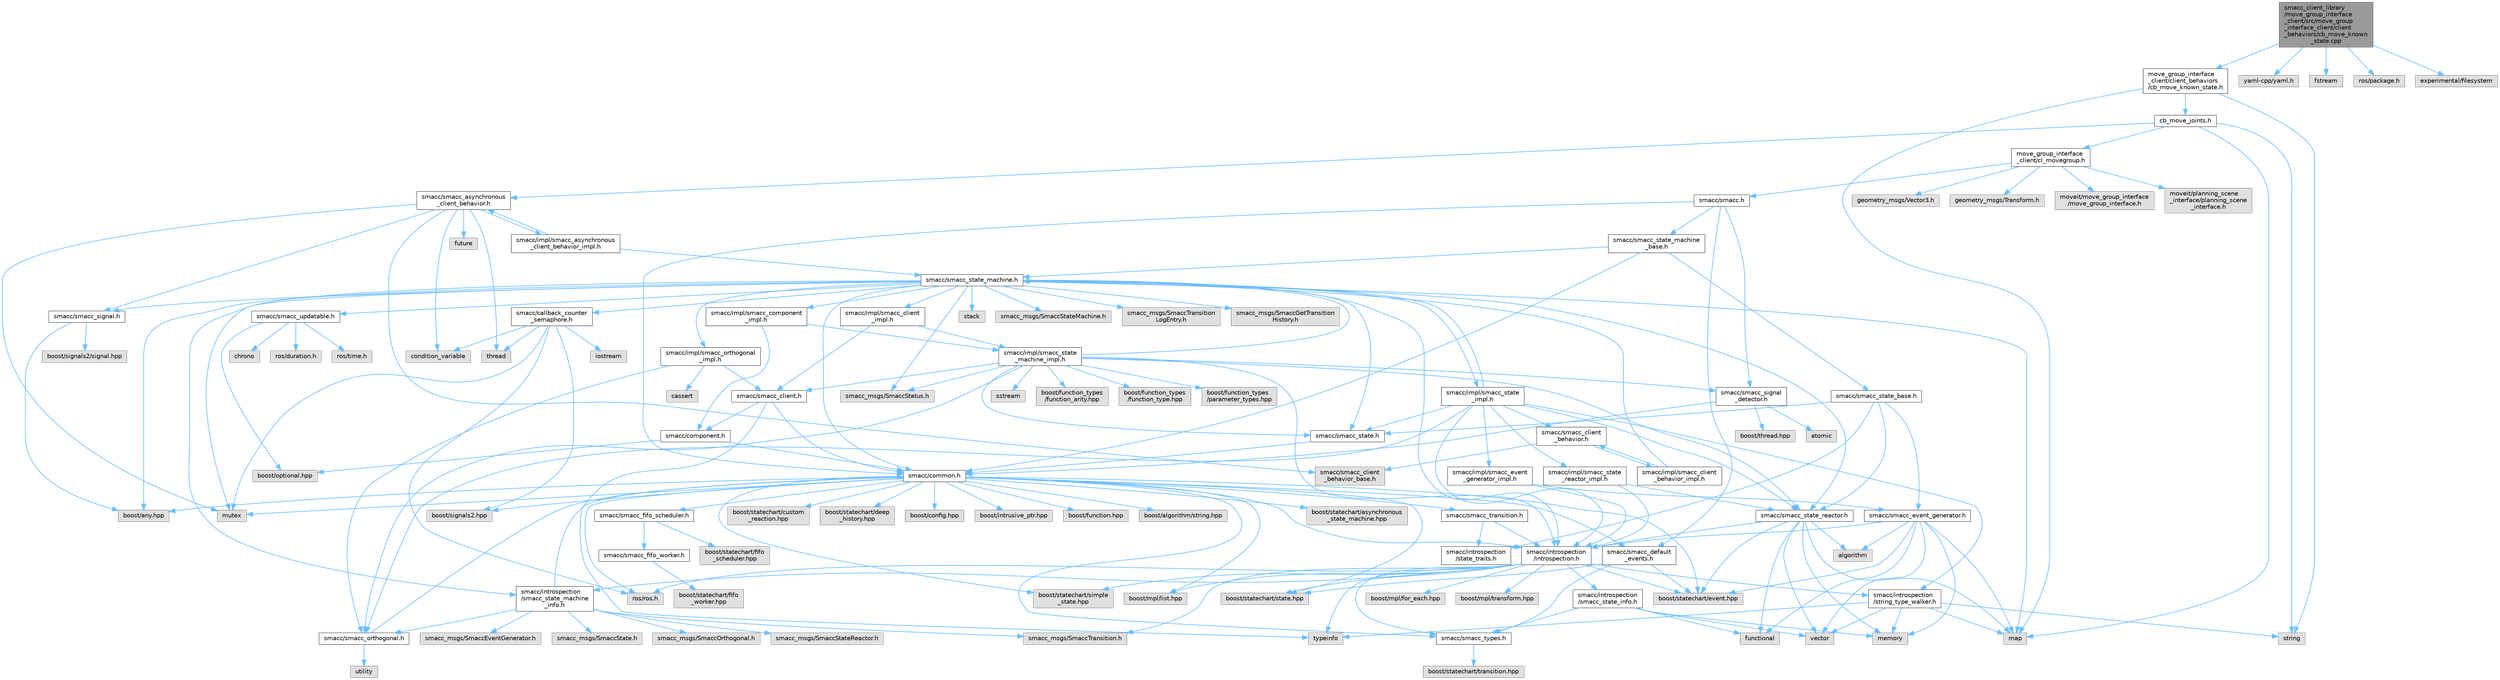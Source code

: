 digraph "smacc_client_library/move_group_interface_client/src/move_group_interface_client/client_behaviors/cb_move_known_state.cpp"
{
 // LATEX_PDF_SIZE
  bgcolor="transparent";
  edge [fontname=Helvetica,fontsize=10,labelfontname=Helvetica,labelfontsize=10];
  node [fontname=Helvetica,fontsize=10,shape=box,height=0.2,width=0.4];
  Node1 [label="smacc_client_library\l/move_group_interface\l_client/src/move_group\l_interface_client/client\l_behaviors/cb_move_known\l_state.cpp",height=0.2,width=0.4,color="gray40", fillcolor="grey60", style="filled", fontcolor="black",tooltip=" "];
  Node1 -> Node2 [color="steelblue1",style="solid"];
  Node2 [label="move_group_interface\l_client/client_behaviors\l/cb_move_known_state.h",height=0.2,width=0.4,color="grey40", fillcolor="white", style="filled",URL="$cb__move__known__state_8h.html",tooltip=" "];
  Node2 -> Node3 [color="steelblue1",style="solid"];
  Node3 [label="cb_move_joints.h",height=0.2,width=0.4,color="grey40", fillcolor="white", style="filled",URL="$cb__move__joints_8h.html",tooltip=" "];
  Node3 -> Node4 [color="steelblue1",style="solid"];
  Node4 [label="move_group_interface\l_client/cl_movegroup.h",height=0.2,width=0.4,color="grey40", fillcolor="white", style="filled",URL="$cl__movegroup_8h.html",tooltip=" "];
  Node4 -> Node5 [color="steelblue1",style="solid"];
  Node5 [label="smacc/smacc.h",height=0.2,width=0.4,color="grey40", fillcolor="white", style="filled",URL="$smacc_8h.html",tooltip=" "];
  Node5 -> Node6 [color="steelblue1",style="solid"];
  Node6 [label="smacc/common.h",height=0.2,width=0.4,color="grey40", fillcolor="white", style="filled",URL="$common_8h.html",tooltip=" "];
  Node6 -> Node7 [color="steelblue1",style="solid"];
  Node7 [label="boost/statechart/state.hpp",height=0.2,width=0.4,color="grey60", fillcolor="#E0E0E0", style="filled",tooltip=" "];
  Node6 -> Node8 [color="steelblue1",style="solid"];
  Node8 [label="boost/statechart/simple\l_state.hpp",height=0.2,width=0.4,color="grey60", fillcolor="#E0E0E0", style="filled",tooltip=" "];
  Node6 -> Node9 [color="steelblue1",style="solid"];
  Node9 [label="boost/statechart/event.hpp",height=0.2,width=0.4,color="grey60", fillcolor="#E0E0E0", style="filled",tooltip=" "];
  Node6 -> Node10 [color="steelblue1",style="solid"];
  Node10 [label="boost/statechart/asynchronous\l_state_machine.hpp",height=0.2,width=0.4,color="grey60", fillcolor="#E0E0E0", style="filled",tooltip=" "];
  Node6 -> Node11 [color="steelblue1",style="solid"];
  Node11 [label="boost/statechart/custom\l_reaction.hpp",height=0.2,width=0.4,color="grey60", fillcolor="#E0E0E0", style="filled",tooltip=" "];
  Node6 -> Node12 [color="steelblue1",style="solid"];
  Node12 [label="boost/statechart/deep\l_history.hpp",height=0.2,width=0.4,color="grey60", fillcolor="#E0E0E0", style="filled",tooltip=" "];
  Node6 -> Node13 [color="steelblue1",style="solid"];
  Node13 [label="boost/config.hpp",height=0.2,width=0.4,color="grey60", fillcolor="#E0E0E0", style="filled",tooltip=" "];
  Node6 -> Node14 [color="steelblue1",style="solid"];
  Node14 [label="boost/intrusive_ptr.hpp",height=0.2,width=0.4,color="grey60", fillcolor="#E0E0E0", style="filled",tooltip=" "];
  Node6 -> Node15 [color="steelblue1",style="solid"];
  Node15 [label="boost/function.hpp",height=0.2,width=0.4,color="grey60", fillcolor="#E0E0E0", style="filled",tooltip=" "];
  Node6 -> Node16 [color="steelblue1",style="solid"];
  Node16 [label="boost/signals2.hpp",height=0.2,width=0.4,color="grey60", fillcolor="#E0E0E0", style="filled",tooltip=" "];
  Node6 -> Node17 [color="steelblue1",style="solid"];
  Node17 [label="boost/mpl/list.hpp",height=0.2,width=0.4,color="grey60", fillcolor="#E0E0E0", style="filled",tooltip=" "];
  Node6 -> Node18 [color="steelblue1",style="solid"];
  Node18 [label="boost/any.hpp",height=0.2,width=0.4,color="grey60", fillcolor="#E0E0E0", style="filled",tooltip=" "];
  Node6 -> Node19 [color="steelblue1",style="solid"];
  Node19 [label="boost/algorithm/string.hpp",height=0.2,width=0.4,color="grey60", fillcolor="#E0E0E0", style="filled",tooltip=" "];
  Node6 -> Node20 [color="steelblue1",style="solid"];
  Node20 [label="mutex",height=0.2,width=0.4,color="grey60", fillcolor="#E0E0E0", style="filled",tooltip=" "];
  Node6 -> Node21 [color="steelblue1",style="solid"];
  Node21 [label="ros/ros.h",height=0.2,width=0.4,color="grey60", fillcolor="#E0E0E0", style="filled",tooltip=" "];
  Node6 -> Node22 [color="steelblue1",style="solid"];
  Node22 [label="smacc/smacc_fifo_scheduler.h",height=0.2,width=0.4,color="grey40", fillcolor="white", style="filled",URL="$smacc__fifo__scheduler_8h.html",tooltip=" "];
  Node22 -> Node23 [color="steelblue1",style="solid"];
  Node23 [label="boost/statechart/fifo\l_scheduler.hpp",height=0.2,width=0.4,color="grey60", fillcolor="#E0E0E0", style="filled",tooltip=" "];
  Node22 -> Node24 [color="steelblue1",style="solid"];
  Node24 [label="smacc/smacc_fifo_worker.h",height=0.2,width=0.4,color="grey40", fillcolor="white", style="filled",URL="$smacc__fifo__worker_8h.html",tooltip=" "];
  Node24 -> Node25 [color="steelblue1",style="solid"];
  Node25 [label="boost/statechart/fifo\l_worker.hpp",height=0.2,width=0.4,color="grey60", fillcolor="#E0E0E0", style="filled",tooltip=" "];
  Node6 -> Node26 [color="steelblue1",style="solid"];
  Node26 [label="smacc/smacc_types.h",height=0.2,width=0.4,color="grey40", fillcolor="white", style="filled",URL="$smacc__types_8h.html",tooltip=" "];
  Node26 -> Node27 [color="steelblue1",style="solid"];
  Node27 [label="boost/statechart/transition.hpp",height=0.2,width=0.4,color="grey60", fillcolor="#E0E0E0", style="filled",tooltip=" "];
  Node6 -> Node28 [color="steelblue1",style="solid"];
  Node28 [label="smacc/introspection\l/introspection.h",height=0.2,width=0.4,color="grey40", fillcolor="white", style="filled",URL="$introspection_8h.html",tooltip=" "];
  Node28 -> Node7 [color="steelblue1",style="solid"];
  Node28 -> Node8 [color="steelblue1",style="solid"];
  Node28 -> Node9 [color="steelblue1",style="solid"];
  Node28 -> Node21 [color="steelblue1",style="solid"];
  Node28 -> Node29 [color="steelblue1",style="solid"];
  Node29 [label="typeinfo",height=0.2,width=0.4,color="grey60", fillcolor="#E0E0E0", style="filled",tooltip=" "];
  Node28 -> Node17 [color="steelblue1",style="solid"];
  Node28 -> Node30 [color="steelblue1",style="solid"];
  Node30 [label="boost/mpl/for_each.hpp",height=0.2,width=0.4,color="grey60", fillcolor="#E0E0E0", style="filled",tooltip=" "];
  Node28 -> Node31 [color="steelblue1",style="solid"];
  Node31 [label="boost/mpl/transform.hpp",height=0.2,width=0.4,color="grey60", fillcolor="#E0E0E0", style="filled",tooltip=" "];
  Node28 -> Node26 [color="steelblue1",style="solid"];
  Node28 -> Node32 [color="steelblue1",style="solid"];
  Node32 [label="smacc/introspection\l/string_type_walker.h",height=0.2,width=0.4,color="grey40", fillcolor="white", style="filled",URL="$string__type__walker_8h.html",tooltip=" "];
  Node32 -> Node33 [color="steelblue1",style="solid"];
  Node33 [label="string",height=0.2,width=0.4,color="grey60", fillcolor="#E0E0E0", style="filled",tooltip=" "];
  Node32 -> Node34 [color="steelblue1",style="solid"];
  Node34 [label="memory",height=0.2,width=0.4,color="grey60", fillcolor="#E0E0E0", style="filled",tooltip=" "];
  Node32 -> Node35 [color="steelblue1",style="solid"];
  Node35 [label="vector",height=0.2,width=0.4,color="grey60", fillcolor="#E0E0E0", style="filled",tooltip=" "];
  Node32 -> Node29 [color="steelblue1",style="solid"];
  Node32 -> Node36 [color="steelblue1",style="solid"];
  Node36 [label="map",height=0.2,width=0.4,color="grey60", fillcolor="#E0E0E0", style="filled",tooltip=" "];
  Node28 -> Node37 [color="steelblue1",style="solid"];
  Node37 [label="smacc/introspection\l/smacc_state_info.h",height=0.2,width=0.4,color="grey40", fillcolor="white", style="filled",URL="$smacc__state__info_8h.html",tooltip=" "];
  Node37 -> Node34 [color="steelblue1",style="solid"];
  Node37 -> Node38 [color="steelblue1",style="solid"];
  Node38 [label="functional",height=0.2,width=0.4,color="grey60", fillcolor="#E0E0E0", style="filled",tooltip=" "];
  Node37 -> Node35 [color="steelblue1",style="solid"];
  Node37 -> Node26 [color="steelblue1",style="solid"];
  Node28 -> Node39 [color="steelblue1",style="solid"];
  Node39 [label="smacc_msgs/SmaccTransition.h",height=0.2,width=0.4,color="grey60", fillcolor="#E0E0E0", style="filled",tooltip=" "];
  Node28 -> Node40 [color="steelblue1",style="solid"];
  Node40 [label="smacc/introspection\l/smacc_state_machine\l_info.h",height=0.2,width=0.4,color="grey40", fillcolor="white", style="filled",URL="$smacc__state__machine__info_8h.html",tooltip=" "];
  Node40 -> Node6 [color="steelblue1",style="solid"];
  Node40 -> Node41 [color="steelblue1",style="solid"];
  Node41 [label="smacc/smacc_orthogonal.h",height=0.2,width=0.4,color="grey40", fillcolor="white", style="filled",URL="$smacc__orthogonal_8h.html",tooltip=" "];
  Node41 -> Node6 [color="steelblue1",style="solid"];
  Node41 -> Node42 [color="steelblue1",style="solid"];
  Node42 [label="utility",height=0.2,width=0.4,color="grey60", fillcolor="#E0E0E0", style="filled",tooltip=" "];
  Node40 -> Node43 [color="steelblue1",style="solid"];
  Node43 [label="smacc_msgs/SmaccState.h",height=0.2,width=0.4,color="grey60", fillcolor="#E0E0E0", style="filled",tooltip=" "];
  Node40 -> Node39 [color="steelblue1",style="solid"];
  Node40 -> Node44 [color="steelblue1",style="solid"];
  Node44 [label="smacc_msgs/SmaccOrthogonal.h",height=0.2,width=0.4,color="grey60", fillcolor="#E0E0E0", style="filled",tooltip=" "];
  Node40 -> Node45 [color="steelblue1",style="solid"];
  Node45 [label="smacc_msgs/SmaccStateReactor.h",height=0.2,width=0.4,color="grey60", fillcolor="#E0E0E0", style="filled",tooltip=" "];
  Node40 -> Node46 [color="steelblue1",style="solid"];
  Node46 [label="smacc_msgs/SmaccEventGenerator.h",height=0.2,width=0.4,color="grey60", fillcolor="#E0E0E0", style="filled",tooltip=" "];
  Node6 -> Node47 [color="steelblue1",style="solid"];
  Node47 [label="smacc/smacc_default\l_events.h",height=0.2,width=0.4,color="grey40", fillcolor="white", style="filled",URL="$smacc__default__events_8h.html",tooltip=" "];
  Node47 -> Node7 [color="steelblue1",style="solid"];
  Node47 -> Node9 [color="steelblue1",style="solid"];
  Node47 -> Node26 [color="steelblue1",style="solid"];
  Node6 -> Node48 [color="steelblue1",style="solid"];
  Node48 [label="smacc/smacc_transition.h",height=0.2,width=0.4,color="grey40", fillcolor="white", style="filled",URL="$smacc__transition_8h.html",tooltip=" "];
  Node48 -> Node28 [color="steelblue1",style="solid"];
  Node48 -> Node49 [color="steelblue1",style="solid"];
  Node49 [label="smacc/introspection\l/state_traits.h",height=0.2,width=0.4,color="grey40", fillcolor="white", style="filled",URL="$state__traits_8h.html",tooltip=" "];
  Node5 -> Node50 [color="steelblue1",style="solid"];
  Node50 [label="smacc/smacc_state_machine\l_base.h",height=0.2,width=0.4,color="grey40", fillcolor="white", style="filled",URL="$smacc__state__machine__base_8h.html",tooltip=" "];
  Node50 -> Node6 [color="steelblue1",style="solid"];
  Node50 -> Node51 [color="steelblue1",style="solid"];
  Node51 [label="smacc/smacc_state_base.h",height=0.2,width=0.4,color="grey40", fillcolor="white", style="filled",URL="$smacc__state__base_8h.html",tooltip=" "];
  Node51 -> Node52 [color="steelblue1",style="solid"];
  Node52 [label="smacc/smacc_state.h",height=0.2,width=0.4,color="grey40", fillcolor="white", style="filled",URL="$smacc__state_8h.html",tooltip=" "];
  Node52 -> Node6 [color="steelblue1",style="solid"];
  Node51 -> Node53 [color="steelblue1",style="solid"];
  Node53 [label="smacc/smacc_state_reactor.h",height=0.2,width=0.4,color="grey40", fillcolor="white", style="filled",URL="$smacc__state__reactor_8h.html",tooltip=" "];
  Node53 -> Node38 [color="steelblue1",style="solid"];
  Node53 -> Node34 [color="steelblue1",style="solid"];
  Node53 -> Node35 [color="steelblue1",style="solid"];
  Node53 -> Node54 [color="steelblue1",style="solid"];
  Node54 [label="algorithm",height=0.2,width=0.4,color="grey60", fillcolor="#E0E0E0", style="filled",tooltip=" "];
  Node53 -> Node28 [color="steelblue1",style="solid"];
  Node53 -> Node9 [color="steelblue1",style="solid"];
  Node53 -> Node36 [color="steelblue1",style="solid"];
  Node51 -> Node55 [color="steelblue1",style="solid"];
  Node55 [label="smacc/smacc_event_generator.h",height=0.2,width=0.4,color="grey40", fillcolor="white", style="filled",URL="$smacc__event__generator_8h.html",tooltip=" "];
  Node55 -> Node38 [color="steelblue1",style="solid"];
  Node55 -> Node34 [color="steelblue1",style="solid"];
  Node55 -> Node35 [color="steelblue1",style="solid"];
  Node55 -> Node54 [color="steelblue1",style="solid"];
  Node55 -> Node28 [color="steelblue1",style="solid"];
  Node55 -> Node9 [color="steelblue1",style="solid"];
  Node55 -> Node36 [color="steelblue1",style="solid"];
  Node51 -> Node49 [color="steelblue1",style="solid"];
  Node50 -> Node56 [color="steelblue1",style="solid"];
  Node56 [label="smacc/smacc_state_machine.h",height=0.2,width=0.4,color="grey40", fillcolor="white", style="filled",URL="$smacc__state__machine_8h.html",tooltip=" "];
  Node56 -> Node18 [color="steelblue1",style="solid"];
  Node56 -> Node36 [color="steelblue1",style="solid"];
  Node56 -> Node20 [color="steelblue1",style="solid"];
  Node56 -> Node57 [color="steelblue1",style="solid"];
  Node57 [label="stack",height=0.2,width=0.4,color="grey60", fillcolor="#E0E0E0", style="filled",tooltip=" "];
  Node56 -> Node6 [color="steelblue1",style="solid"];
  Node56 -> Node28 [color="steelblue1",style="solid"];
  Node56 -> Node40 [color="steelblue1",style="solid"];
  Node56 -> Node58 [color="steelblue1",style="solid"];
  Node58 [label="smacc/smacc_updatable.h",height=0.2,width=0.4,color="grey40", fillcolor="white", style="filled",URL="$smacc__updatable_8h.html",tooltip=" "];
  Node58 -> Node59 [color="steelblue1",style="solid"];
  Node59 [label="chrono",height=0.2,width=0.4,color="grey60", fillcolor="#E0E0E0", style="filled",tooltip=" "];
  Node58 -> Node60 [color="steelblue1",style="solid"];
  Node60 [label="boost/optional.hpp",height=0.2,width=0.4,color="grey60", fillcolor="#E0E0E0", style="filled",tooltip=" "];
  Node58 -> Node61 [color="steelblue1",style="solid"];
  Node61 [label="ros/duration.h",height=0.2,width=0.4,color="grey60", fillcolor="#E0E0E0", style="filled",tooltip=" "];
  Node58 -> Node62 [color="steelblue1",style="solid"];
  Node62 [label="ros/time.h",height=0.2,width=0.4,color="grey60", fillcolor="#E0E0E0", style="filled",tooltip=" "];
  Node56 -> Node63 [color="steelblue1",style="solid"];
  Node63 [label="smacc/smacc_signal.h",height=0.2,width=0.4,color="grey40", fillcolor="white", style="filled",URL="$smacc__signal_8h.html",tooltip=" "];
  Node63 -> Node64 [color="steelblue1",style="solid"];
  Node64 [label="boost/signals2/signal.hpp",height=0.2,width=0.4,color="grey60", fillcolor="#E0E0E0", style="filled",tooltip=" "];
  Node63 -> Node18 [color="steelblue1",style="solid"];
  Node56 -> Node65 [color="steelblue1",style="solid"];
  Node65 [label="smacc_msgs/SmaccStateMachine.h",height=0.2,width=0.4,color="grey60", fillcolor="#E0E0E0", style="filled",tooltip=" "];
  Node56 -> Node66 [color="steelblue1",style="solid"];
  Node66 [label="smacc_msgs/SmaccTransition\lLogEntry.h",height=0.2,width=0.4,color="grey60", fillcolor="#E0E0E0", style="filled",tooltip=" "];
  Node56 -> Node67 [color="steelblue1",style="solid"];
  Node67 [label="smacc_msgs/SmaccStatus.h",height=0.2,width=0.4,color="grey60", fillcolor="#E0E0E0", style="filled",tooltip=" "];
  Node56 -> Node68 [color="steelblue1",style="solid"];
  Node68 [label="smacc_msgs/SmaccGetTransition\lHistory.h",height=0.2,width=0.4,color="grey60", fillcolor="#E0E0E0", style="filled",tooltip=" "];
  Node56 -> Node52 [color="steelblue1",style="solid"];
  Node56 -> Node53 [color="steelblue1",style="solid"];
  Node56 -> Node69 [color="steelblue1",style="solid"];
  Node69 [label="smacc/callback_counter\l_semaphore.h",height=0.2,width=0.4,color="grey40", fillcolor="white", style="filled",URL="$callback__counter__semaphore_8h.html",tooltip=" "];
  Node69 -> Node70 [color="steelblue1",style="solid"];
  Node70 [label="iostream",height=0.2,width=0.4,color="grey60", fillcolor="#E0E0E0", style="filled",tooltip=" "];
  Node69 -> Node16 [color="steelblue1",style="solid"];
  Node69 -> Node71 [color="steelblue1",style="solid"];
  Node71 [label="thread",height=0.2,width=0.4,color="grey60", fillcolor="#E0E0E0", style="filled",tooltip=" "];
  Node69 -> Node72 [color="steelblue1",style="solid"];
  Node72 [label="condition_variable",height=0.2,width=0.4,color="grey60", fillcolor="#E0E0E0", style="filled",tooltip=" "];
  Node69 -> Node20 [color="steelblue1",style="solid"];
  Node69 -> Node21 [color="steelblue1",style="solid"];
  Node56 -> Node73 [color="steelblue1",style="solid"];
  Node73 [label="smacc/impl/smacc_state\l_impl.h",height=0.2,width=0.4,color="grey40", fillcolor="white", style="filled",URL="$smacc__state__impl_8h.html",tooltip=" "];
  Node73 -> Node52 [color="steelblue1",style="solid"];
  Node73 -> Node41 [color="steelblue1",style="solid"];
  Node73 -> Node74 [color="steelblue1",style="solid"];
  Node74 [label="smacc/smacc_client\l_behavior.h",height=0.2,width=0.4,color="grey40", fillcolor="white", style="filled",URL="$smacc__client__behavior_8h.html",tooltip=" "];
  Node74 -> Node75 [color="steelblue1",style="solid"];
  Node75 [label="smacc/smacc_client\l_behavior_base.h",height=0.2,width=0.4,color="grey60", fillcolor="#E0E0E0", style="filled",tooltip=" "];
  Node74 -> Node76 [color="steelblue1",style="solid"];
  Node76 [label="smacc/impl/smacc_client\l_behavior_impl.h",height=0.2,width=0.4,color="grey40", fillcolor="white", style="filled",URL="$smacc__client__behavior__impl_8h.html",tooltip=" "];
  Node76 -> Node74 [color="steelblue1",style="solid"];
  Node76 -> Node56 [color="steelblue1",style="solid"];
  Node73 -> Node28 [color="steelblue1",style="solid"];
  Node73 -> Node53 [color="steelblue1",style="solid"];
  Node73 -> Node32 [color="steelblue1",style="solid"];
  Node73 -> Node56 [color="steelblue1",style="solid"];
  Node73 -> Node77 [color="steelblue1",style="solid"];
  Node77 [label="smacc/impl/smacc_state\l_reactor_impl.h",height=0.2,width=0.4,color="grey40", fillcolor="white", style="filled",URL="$smacc__state__reactor__impl_8h.html",tooltip=" "];
  Node77 -> Node53 [color="steelblue1",style="solid"];
  Node77 -> Node28 [color="steelblue1",style="solid"];
  Node73 -> Node78 [color="steelblue1",style="solid"];
  Node78 [label="smacc/impl/smacc_event\l_generator_impl.h",height=0.2,width=0.4,color="grey40", fillcolor="white", style="filled",URL="$smacc__event__generator__impl_8h.html",tooltip=" "];
  Node78 -> Node55 [color="steelblue1",style="solid"];
  Node78 -> Node28 [color="steelblue1",style="solid"];
  Node56 -> Node79 [color="steelblue1",style="solid"];
  Node79 [label="smacc/impl/smacc_client\l_impl.h",height=0.2,width=0.4,color="grey40", fillcolor="white", style="filled",URL="$smacc__client__impl_8h.html",tooltip=" "];
  Node79 -> Node80 [color="steelblue1",style="solid"];
  Node80 [label="smacc/smacc_client.h",height=0.2,width=0.4,color="grey40", fillcolor="white", style="filled",URL="$smacc__client_8h.html",tooltip=" "];
  Node80 -> Node6 [color="steelblue1",style="solid"];
  Node80 -> Node81 [color="steelblue1",style="solid"];
  Node81 [label="smacc/component.h",height=0.2,width=0.4,color="grey40", fillcolor="white", style="filled",URL="$component_8h.html",tooltip=" "];
  Node81 -> Node6 [color="steelblue1",style="solid"];
  Node81 -> Node60 [color="steelblue1",style="solid"];
  Node80 -> Node29 [color="steelblue1",style="solid"];
  Node79 -> Node82 [color="steelblue1",style="solid"];
  Node82 [label="smacc/impl/smacc_state\l_machine_impl.h",height=0.2,width=0.4,color="grey40", fillcolor="white", style="filled",URL="$smacc__state__machine__impl_8h.html",tooltip=" "];
  Node82 -> Node56 [color="steelblue1",style="solid"];
  Node82 -> Node80 [color="steelblue1",style="solid"];
  Node82 -> Node41 [color="steelblue1",style="solid"];
  Node82 -> Node52 [color="steelblue1",style="solid"];
  Node82 -> Node28 [color="steelblue1",style="solid"];
  Node82 -> Node83 [color="steelblue1",style="solid"];
  Node83 [label="smacc/smacc_signal\l_detector.h",height=0.2,width=0.4,color="grey40", fillcolor="white", style="filled",URL="$smacc__signal__detector_8h.html",tooltip=" "];
  Node83 -> Node84 [color="steelblue1",style="solid"];
  Node84 [label="boost/thread.hpp",height=0.2,width=0.4,color="grey60", fillcolor="#E0E0E0", style="filled",tooltip=" "];
  Node83 -> Node6 [color="steelblue1",style="solid"];
  Node83 -> Node85 [color="steelblue1",style="solid"];
  Node85 [label="atomic",height=0.2,width=0.4,color="grey60", fillcolor="#E0E0E0", style="filled",tooltip=" "];
  Node82 -> Node53 [color="steelblue1",style="solid"];
  Node82 -> Node67 [color="steelblue1",style="solid"];
  Node82 -> Node86 [color="steelblue1",style="solid"];
  Node86 [label="sstream",height=0.2,width=0.4,color="grey60", fillcolor="#E0E0E0", style="filled",tooltip=" "];
  Node82 -> Node87 [color="steelblue1",style="solid"];
  Node87 [label="boost/function_types\l/function_arity.hpp",height=0.2,width=0.4,color="grey60", fillcolor="#E0E0E0", style="filled",tooltip=" "];
  Node82 -> Node88 [color="steelblue1",style="solid"];
  Node88 [label="boost/function_types\l/function_type.hpp",height=0.2,width=0.4,color="grey60", fillcolor="#E0E0E0", style="filled",tooltip=" "];
  Node82 -> Node89 [color="steelblue1",style="solid"];
  Node89 [label="boost/function_types\l/parameter_types.hpp",height=0.2,width=0.4,color="grey60", fillcolor="#E0E0E0", style="filled",tooltip=" "];
  Node56 -> Node90 [color="steelblue1",style="solid"];
  Node90 [label="smacc/impl/smacc_component\l_impl.h",height=0.2,width=0.4,color="grey40", fillcolor="white", style="filled",URL="$smacc__component__impl_8h.html",tooltip=" "];
  Node90 -> Node81 [color="steelblue1",style="solid"];
  Node90 -> Node82 [color="steelblue1",style="solid"];
  Node56 -> Node91 [color="steelblue1",style="solid"];
  Node91 [label="smacc/impl/smacc_orthogonal\l_impl.h",height=0.2,width=0.4,color="grey40", fillcolor="white", style="filled",URL="$smacc__orthogonal__impl_8h.html",tooltip=" "];
  Node91 -> Node41 [color="steelblue1",style="solid"];
  Node91 -> Node80 [color="steelblue1",style="solid"];
  Node91 -> Node92 [color="steelblue1",style="solid"];
  Node92 [label="cassert",height=0.2,width=0.4,color="grey60", fillcolor="#E0E0E0", style="filled",tooltip=" "];
  Node5 -> Node83 [color="steelblue1",style="solid"];
  Node5 -> Node47 [color="steelblue1",style="solid"];
  Node4 -> Node93 [color="steelblue1",style="solid"];
  Node93 [label="moveit/move_group_interface\l/move_group_interface.h",height=0.2,width=0.4,color="grey60", fillcolor="#E0E0E0", style="filled",tooltip=" "];
  Node4 -> Node94 [color="steelblue1",style="solid"];
  Node94 [label="moveit/planning_scene\l_interface/planning_scene\l_interface.h",height=0.2,width=0.4,color="grey60", fillcolor="#E0E0E0", style="filled",tooltip=" "];
  Node4 -> Node95 [color="steelblue1",style="solid"];
  Node95 [label="geometry_msgs/Vector3.h",height=0.2,width=0.4,color="grey60", fillcolor="#E0E0E0", style="filled",tooltip=" "];
  Node4 -> Node96 [color="steelblue1",style="solid"];
  Node96 [label="geometry_msgs/Transform.h",height=0.2,width=0.4,color="grey60", fillcolor="#E0E0E0", style="filled",tooltip=" "];
  Node3 -> Node97 [color="steelblue1",style="solid"];
  Node97 [label="smacc/smacc_asynchronous\l_client_behavior.h",height=0.2,width=0.4,color="grey40", fillcolor="white", style="filled",URL="$smacc__asynchronous__client__behavior_8h.html",tooltip=" "];
  Node97 -> Node75 [color="steelblue1",style="solid"];
  Node97 -> Node63 [color="steelblue1",style="solid"];
  Node97 -> Node71 [color="steelblue1",style="solid"];
  Node97 -> Node72 [color="steelblue1",style="solid"];
  Node97 -> Node20 [color="steelblue1",style="solid"];
  Node97 -> Node98 [color="steelblue1",style="solid"];
  Node98 [label="future",height=0.2,width=0.4,color="grey60", fillcolor="#E0E0E0", style="filled",tooltip=" "];
  Node97 -> Node99 [color="steelblue1",style="solid"];
  Node99 [label="smacc/impl/smacc_asynchronous\l_client_behavior_impl.h",height=0.2,width=0.4,color="grey40", fillcolor="white", style="filled",URL="$smacc__asynchronous__client__behavior__impl_8h.html",tooltip=" "];
  Node99 -> Node97 [color="steelblue1",style="solid"];
  Node99 -> Node56 [color="steelblue1",style="solid"];
  Node3 -> Node36 [color="steelblue1",style="solid"];
  Node3 -> Node33 [color="steelblue1",style="solid"];
  Node2 -> Node36 [color="steelblue1",style="solid"];
  Node2 -> Node33 [color="steelblue1",style="solid"];
  Node1 -> Node100 [color="steelblue1",style="solid"];
  Node100 [label="yaml-cpp/yaml.h",height=0.2,width=0.4,color="grey60", fillcolor="#E0E0E0", style="filled",tooltip=" "];
  Node1 -> Node101 [color="steelblue1",style="solid"];
  Node101 [label="fstream",height=0.2,width=0.4,color="grey60", fillcolor="#E0E0E0", style="filled",tooltip=" "];
  Node1 -> Node102 [color="steelblue1",style="solid"];
  Node102 [label="ros/package.h",height=0.2,width=0.4,color="grey60", fillcolor="#E0E0E0", style="filled",tooltip=" "];
  Node1 -> Node103 [color="steelblue1",style="solid"];
  Node103 [label="experimental/filesystem",height=0.2,width=0.4,color="grey60", fillcolor="#E0E0E0", style="filled",tooltip=" "];
}
